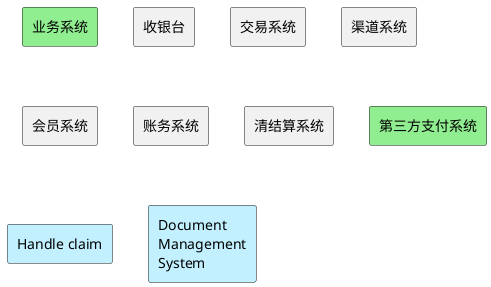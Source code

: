 @startuml


rectangle 业务系统 #lightgreen
rectangle 收银台
rectangle 交易系统
rectangle 渠道系统
rectangle 会员系统
rectangle 账务系统
rectangle 清结算系统
rectangle 第三方支付系统 #lightgreen

archimate #APPLICATION "Handle claim"  as HC
archimate #APPLICATION "Document\nManagement\nSystem" as DMS



@enduml